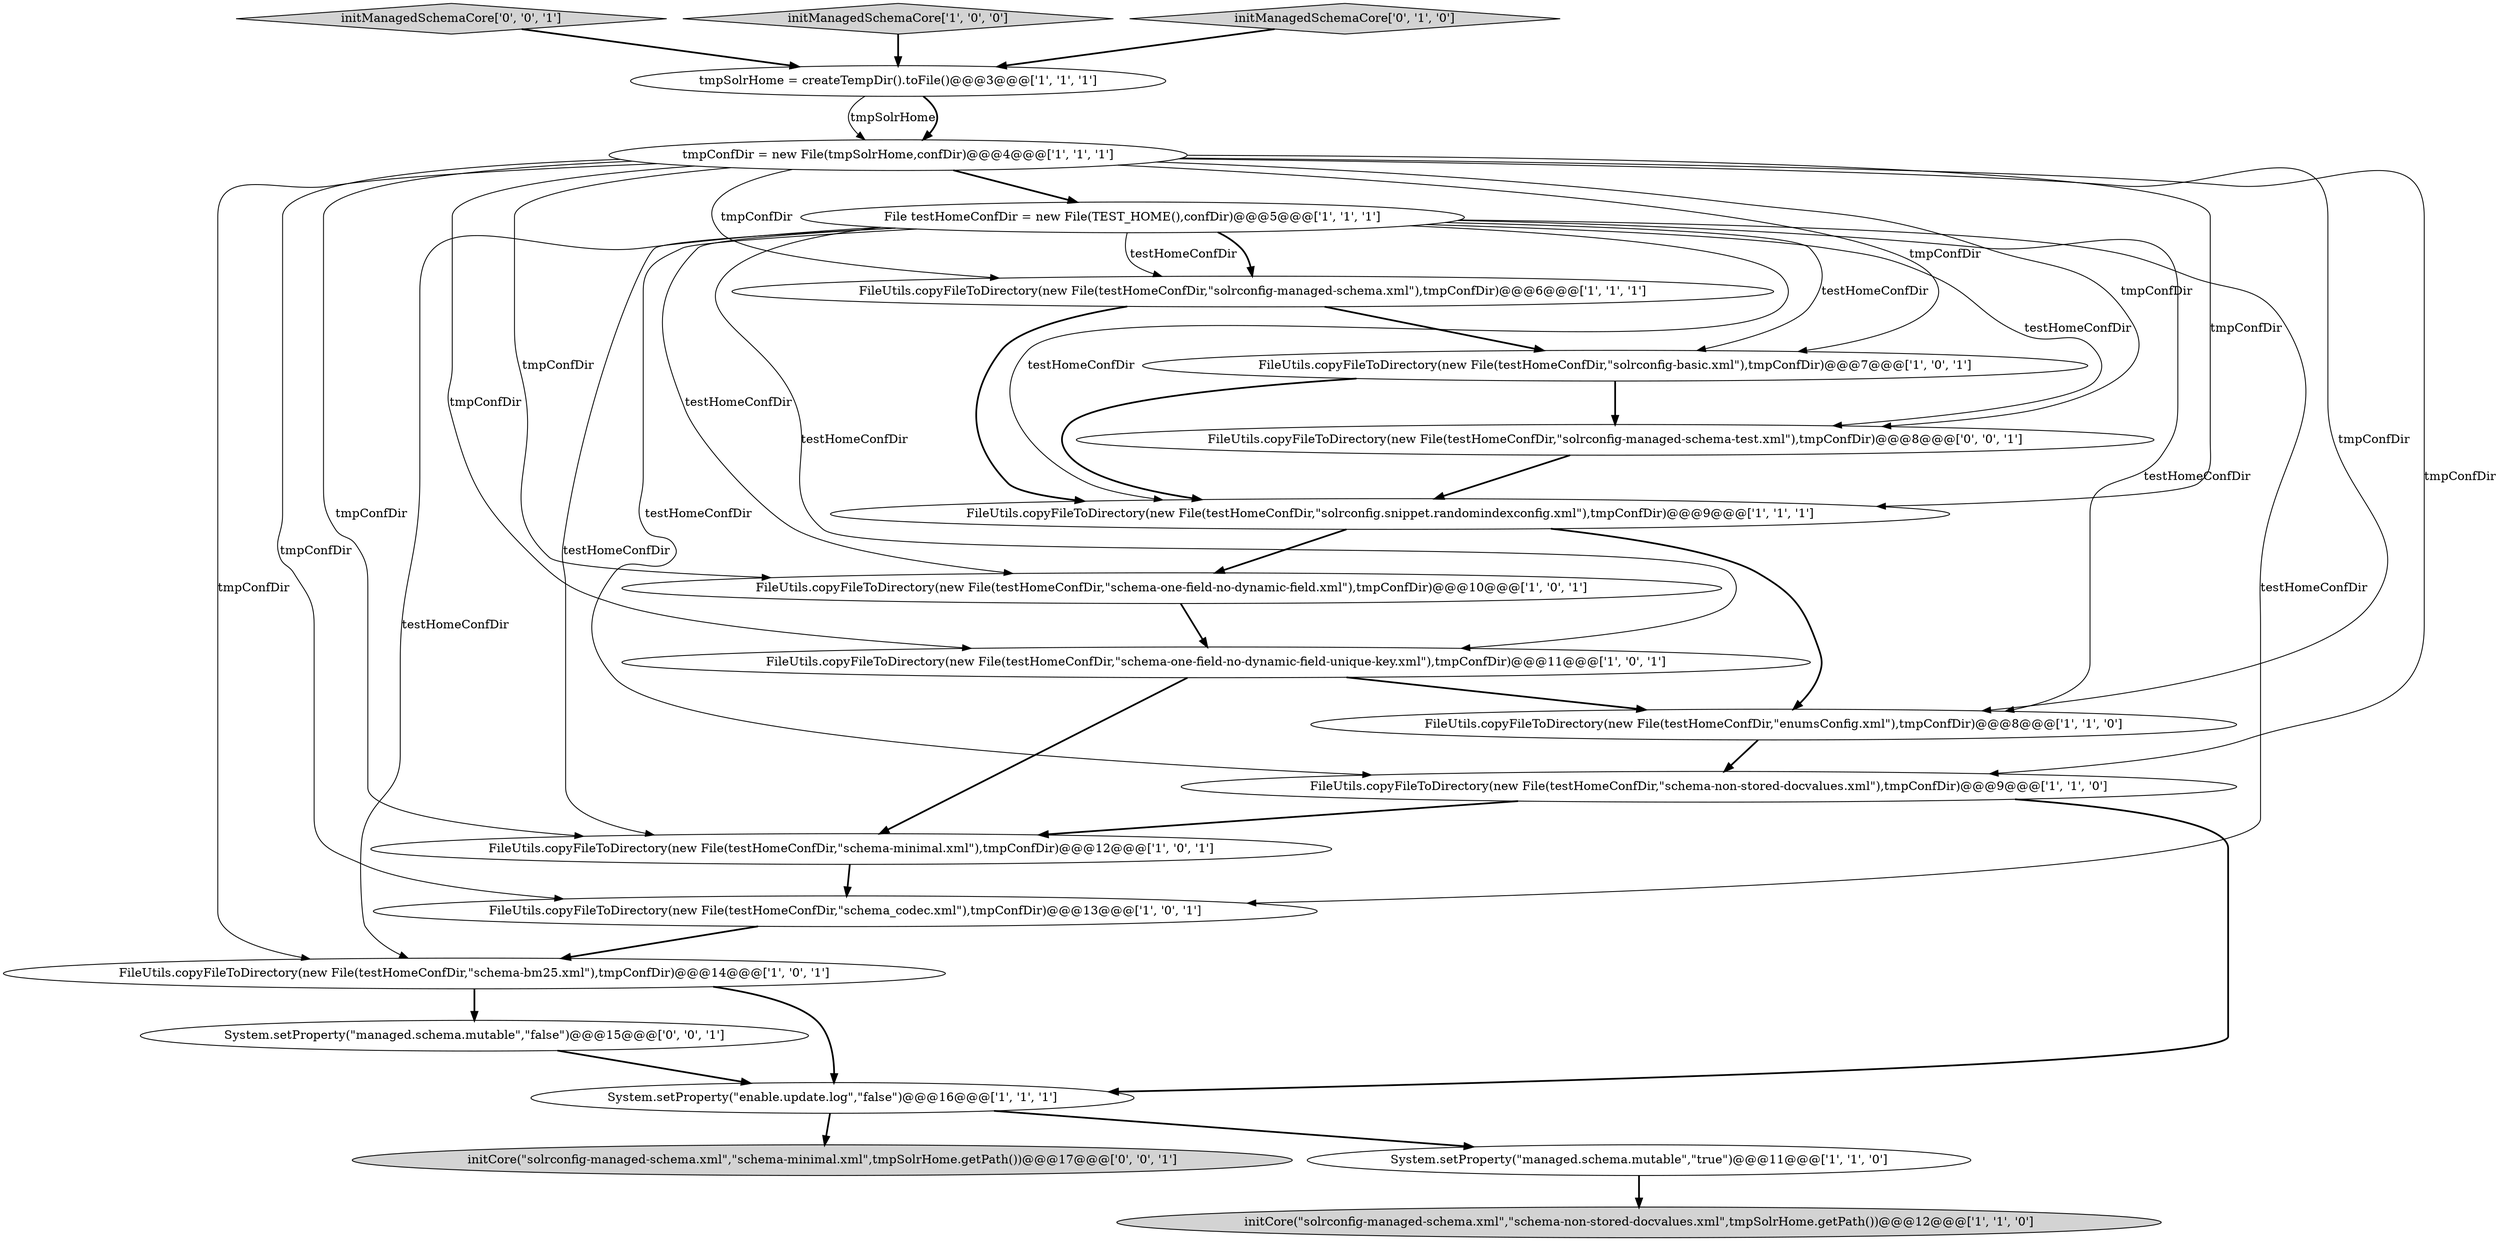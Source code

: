digraph {
3 [style = filled, label = "System.setProperty(\"enable.update.log\",\"false\")@@@16@@@['1', '1', '1']", fillcolor = white, shape = ellipse image = "AAA0AAABBB1BBB"];
9 [style = filled, label = "FileUtils.copyFileToDirectory(new File(testHomeConfDir,\"schema-minimal.xml\"),tmpConfDir)@@@12@@@['1', '0', '1']", fillcolor = white, shape = ellipse image = "AAA0AAABBB1BBB"];
21 [style = filled, label = "System.setProperty(\"managed.schema.mutable\",\"false\")@@@15@@@['0', '0', '1']", fillcolor = white, shape = ellipse image = "AAA0AAABBB3BBB"];
1 [style = filled, label = "FileUtils.copyFileToDirectory(new File(testHomeConfDir,\"schema-one-field-no-dynamic-field.xml\"),tmpConfDir)@@@10@@@['1', '0', '1']", fillcolor = white, shape = ellipse image = "AAA0AAABBB1BBB"];
4 [style = filled, label = "FileUtils.copyFileToDirectory(new File(testHomeConfDir,\"schema_codec.xml\"),tmpConfDir)@@@13@@@['1', '0', '1']", fillcolor = white, shape = ellipse image = "AAA0AAABBB1BBB"];
18 [style = filled, label = "FileUtils.copyFileToDirectory(new File(testHomeConfDir,\"solrconfig-managed-schema-test.xml\"),tmpConfDir)@@@8@@@['0', '0', '1']", fillcolor = white, shape = ellipse image = "AAA0AAABBB3BBB"];
14 [style = filled, label = "FileUtils.copyFileToDirectory(new File(testHomeConfDir,\"enumsConfig.xml\"),tmpConfDir)@@@8@@@['1', '1', '0']", fillcolor = white, shape = ellipse image = "AAA0AAABBB1BBB"];
0 [style = filled, label = "File testHomeConfDir = new File(TEST_HOME(),confDir)@@@5@@@['1', '1', '1']", fillcolor = white, shape = ellipse image = "AAA0AAABBB1BBB"];
2 [style = filled, label = "FileUtils.copyFileToDirectory(new File(testHomeConfDir,\"schema-one-field-no-dynamic-field-unique-key.xml\"),tmpConfDir)@@@11@@@['1', '0', '1']", fillcolor = white, shape = ellipse image = "AAA0AAABBB1BBB"];
6 [style = filled, label = "initCore(\"solrconfig-managed-schema.xml\",\"schema-non-stored-docvalues.xml\",tmpSolrHome.getPath())@@@12@@@['1', '1', '0']", fillcolor = lightgray, shape = ellipse image = "AAA0AAABBB1BBB"];
20 [style = filled, label = "initCore(\"solrconfig-managed-schema.xml\",\"schema-minimal.xml\",tmpSolrHome.getPath())@@@17@@@['0', '0', '1']", fillcolor = lightgray, shape = ellipse image = "AAA0AAABBB3BBB"];
5 [style = filled, label = "tmpConfDir = new File(tmpSolrHome,confDir)@@@4@@@['1', '1', '1']", fillcolor = white, shape = ellipse image = "AAA0AAABBB1BBB"];
19 [style = filled, label = "initManagedSchemaCore['0', '0', '1']", fillcolor = lightgray, shape = diamond image = "AAA0AAABBB3BBB"];
10 [style = filled, label = "FileUtils.copyFileToDirectory(new File(testHomeConfDir,\"solrconfig.snippet.randomindexconfig.xml\"),tmpConfDir)@@@9@@@['1', '1', '1']", fillcolor = white, shape = ellipse image = "AAA0AAABBB1BBB"];
11 [style = filled, label = "initManagedSchemaCore['1', '0', '0']", fillcolor = lightgray, shape = diamond image = "AAA0AAABBB1BBB"];
17 [style = filled, label = "initManagedSchemaCore['0', '1', '0']", fillcolor = lightgray, shape = diamond image = "AAA0AAABBB2BBB"];
7 [style = filled, label = "tmpSolrHome = createTempDir().toFile()@@@3@@@['1', '1', '1']", fillcolor = white, shape = ellipse image = "AAA0AAABBB1BBB"];
8 [style = filled, label = "FileUtils.copyFileToDirectory(new File(testHomeConfDir,\"solrconfig-managed-schema.xml\"),tmpConfDir)@@@6@@@['1', '1', '1']", fillcolor = white, shape = ellipse image = "AAA0AAABBB1BBB"];
12 [style = filled, label = "FileUtils.copyFileToDirectory(new File(testHomeConfDir,\"schema-non-stored-docvalues.xml\"),tmpConfDir)@@@9@@@['1', '1', '0']", fillcolor = white, shape = ellipse image = "AAA0AAABBB1BBB"];
15 [style = filled, label = "FileUtils.copyFileToDirectory(new File(testHomeConfDir,\"schema-bm25.xml\"),tmpConfDir)@@@14@@@['1', '0', '1']", fillcolor = white, shape = ellipse image = "AAA0AAABBB1BBB"];
13 [style = filled, label = "FileUtils.copyFileToDirectory(new File(testHomeConfDir,\"solrconfig-basic.xml\"),tmpConfDir)@@@7@@@['1', '0', '1']", fillcolor = white, shape = ellipse image = "AAA0AAABBB1BBB"];
16 [style = filled, label = "System.setProperty(\"managed.schema.mutable\",\"true\")@@@11@@@['1', '1', '0']", fillcolor = white, shape = ellipse image = "AAA0AAABBB1BBB"];
5->18 [style = solid, label="tmpConfDir"];
5->12 [style = solid, label="tmpConfDir"];
21->3 [style = bold, label=""];
5->2 [style = solid, label="tmpConfDir"];
5->14 [style = solid, label="tmpConfDir"];
9->4 [style = bold, label=""];
0->9 [style = solid, label="testHomeConfDir"];
0->13 [style = solid, label="testHomeConfDir"];
0->14 [style = solid, label="testHomeConfDir"];
0->12 [style = solid, label="testHomeConfDir"];
0->1 [style = solid, label="testHomeConfDir"];
5->10 [style = solid, label="tmpConfDir"];
14->12 [style = bold, label=""];
15->21 [style = bold, label=""];
0->8 [style = bold, label=""];
13->18 [style = bold, label=""];
3->20 [style = bold, label=""];
5->15 [style = solid, label="tmpConfDir"];
11->7 [style = bold, label=""];
12->9 [style = bold, label=""];
10->1 [style = bold, label=""];
0->4 [style = solid, label="testHomeConfDir"];
2->9 [style = bold, label=""];
5->0 [style = bold, label=""];
5->4 [style = solid, label="tmpConfDir"];
5->13 [style = solid, label="tmpConfDir"];
12->3 [style = bold, label=""];
18->10 [style = bold, label=""];
7->5 [style = solid, label="tmpSolrHome"];
16->6 [style = bold, label=""];
8->13 [style = bold, label=""];
5->1 [style = solid, label="tmpConfDir"];
15->3 [style = bold, label=""];
0->10 [style = solid, label="testHomeConfDir"];
7->5 [style = bold, label=""];
5->9 [style = solid, label="tmpConfDir"];
2->14 [style = bold, label=""];
0->8 [style = solid, label="testHomeConfDir"];
0->2 [style = solid, label="testHomeConfDir"];
3->16 [style = bold, label=""];
5->8 [style = solid, label="tmpConfDir"];
17->7 [style = bold, label=""];
13->10 [style = bold, label=""];
4->15 [style = bold, label=""];
19->7 [style = bold, label=""];
0->18 [style = solid, label="testHomeConfDir"];
1->2 [style = bold, label=""];
8->10 [style = bold, label=""];
10->14 [style = bold, label=""];
0->15 [style = solid, label="testHomeConfDir"];
}
